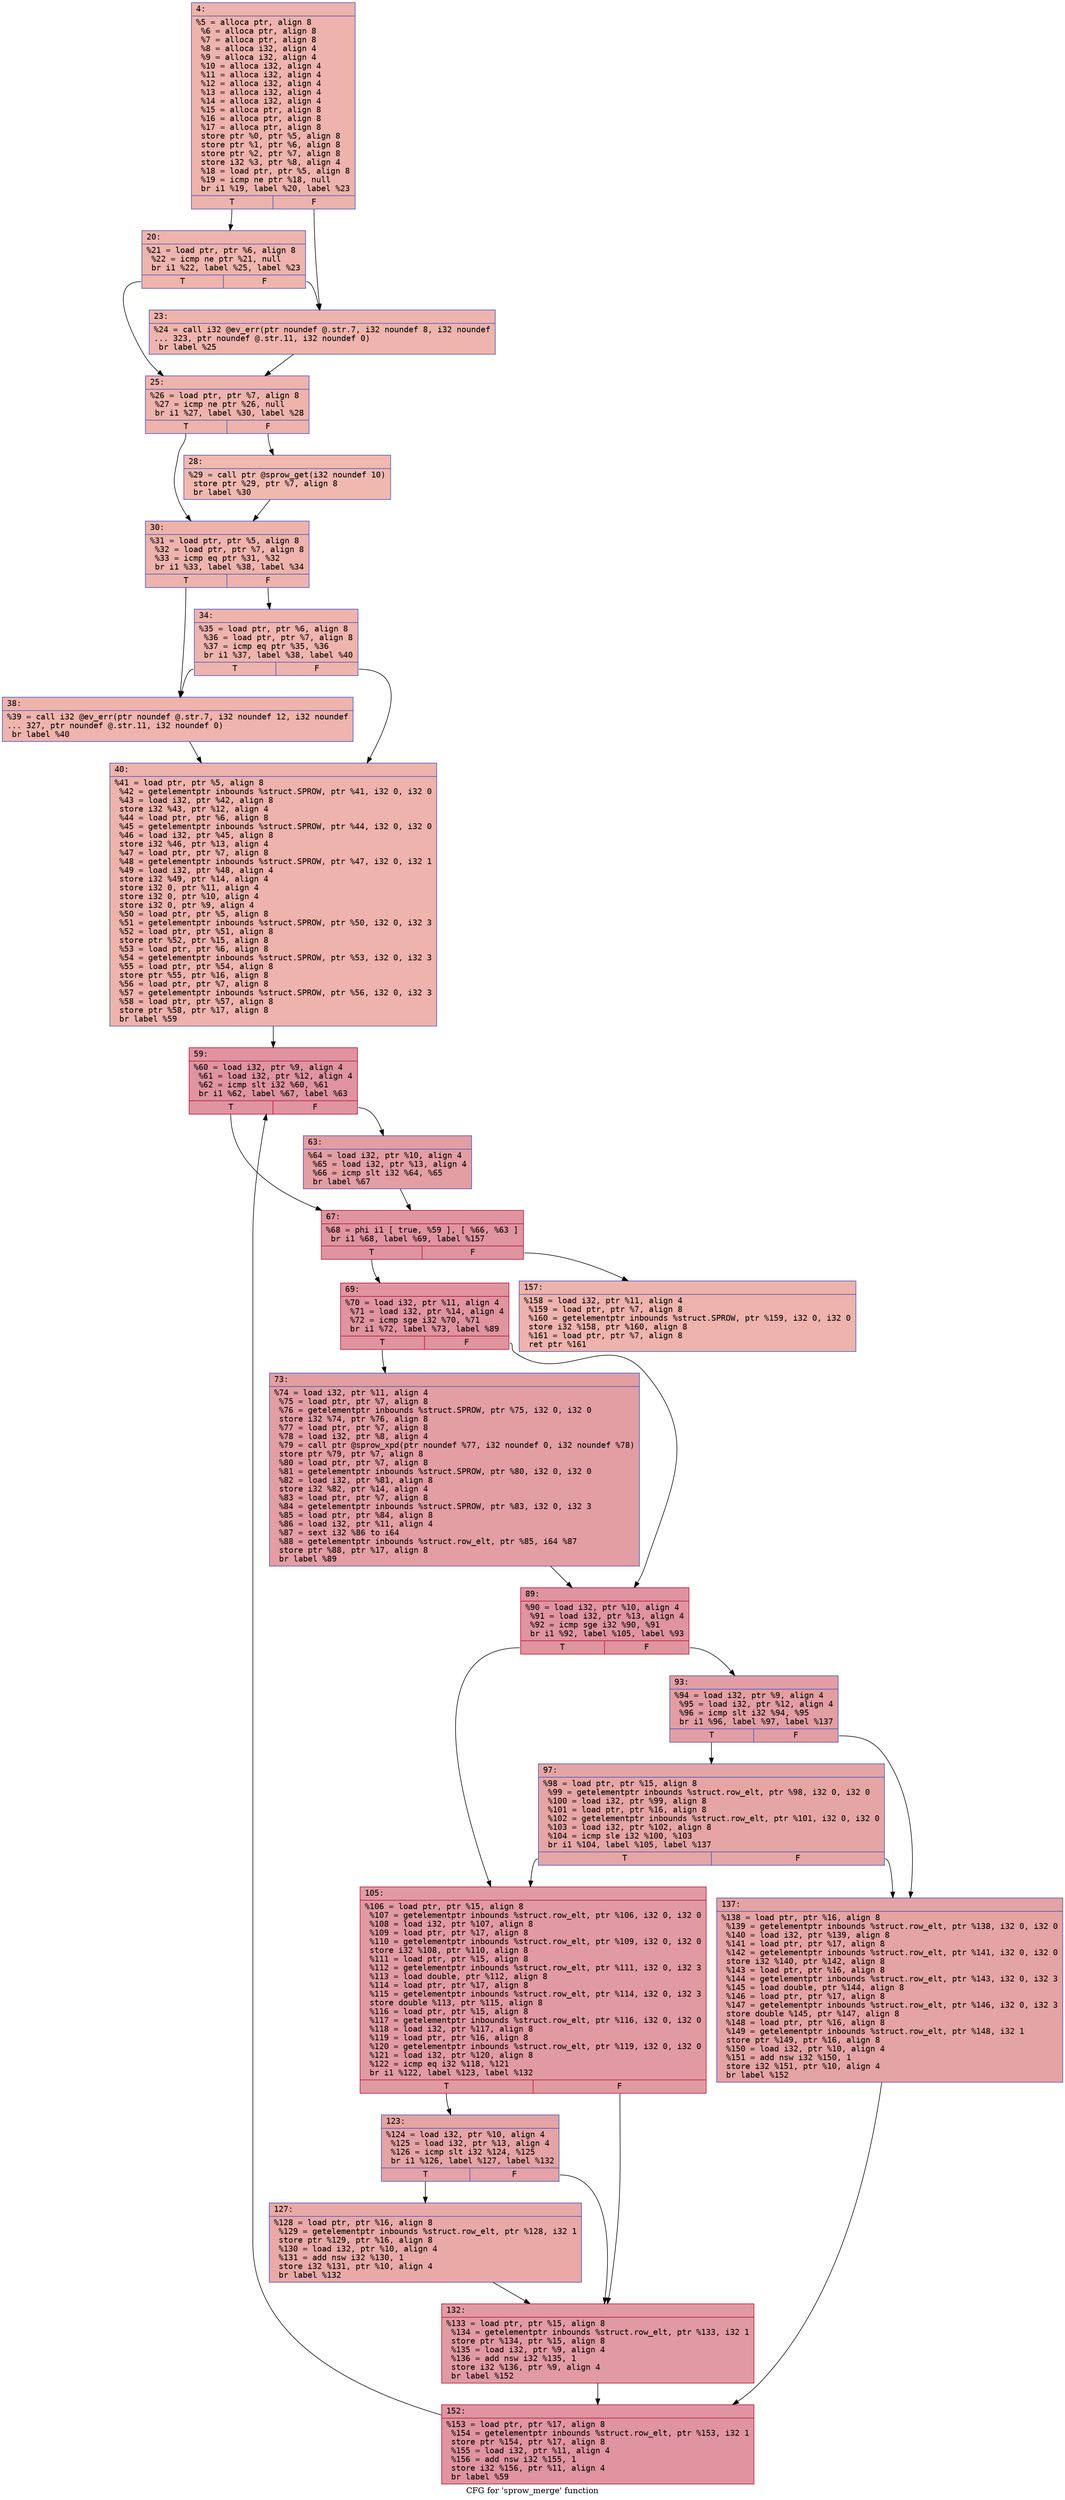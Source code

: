 digraph "CFG for 'sprow_merge' function" {
	label="CFG for 'sprow_merge' function";

	Node0x60000254c140 [shape=record,color="#3d50c3ff", style=filled, fillcolor="#d6524470" fontname="Courier",label="{4:\l|  %5 = alloca ptr, align 8\l  %6 = alloca ptr, align 8\l  %7 = alloca ptr, align 8\l  %8 = alloca i32, align 4\l  %9 = alloca i32, align 4\l  %10 = alloca i32, align 4\l  %11 = alloca i32, align 4\l  %12 = alloca i32, align 4\l  %13 = alloca i32, align 4\l  %14 = alloca i32, align 4\l  %15 = alloca ptr, align 8\l  %16 = alloca ptr, align 8\l  %17 = alloca ptr, align 8\l  store ptr %0, ptr %5, align 8\l  store ptr %1, ptr %6, align 8\l  store ptr %2, ptr %7, align 8\l  store i32 %3, ptr %8, align 4\l  %18 = load ptr, ptr %5, align 8\l  %19 = icmp ne ptr %18, null\l  br i1 %19, label %20, label %23\l|{<s0>T|<s1>F}}"];
	Node0x60000254c140:s0 -> Node0x60000254c4b0[tooltip="4 -> 20\nProbability 62.50%" ];
	Node0x60000254c140:s1 -> Node0x60000254c500[tooltip="4 -> 23\nProbability 37.50%" ];
	Node0x60000254c4b0 [shape=record,color="#3d50c3ff", style=filled, fillcolor="#d8564670" fontname="Courier",label="{20:\l|  %21 = load ptr, ptr %6, align 8\l  %22 = icmp ne ptr %21, null\l  br i1 %22, label %25, label %23\l|{<s0>T|<s1>F}}"];
	Node0x60000254c4b0:s0 -> Node0x60000254c550[tooltip="20 -> 25\nProbability 62.50%" ];
	Node0x60000254c4b0:s1 -> Node0x60000254c500[tooltip="20 -> 23\nProbability 37.50%" ];
	Node0x60000254c500 [shape=record,color="#3d50c3ff", style=filled, fillcolor="#d8564670" fontname="Courier",label="{23:\l|  %24 = call i32 @ev_err(ptr noundef @.str.7, i32 noundef 8, i32 noundef\l... 323, ptr noundef @.str.11, i32 noundef 0)\l  br label %25\l}"];
	Node0x60000254c500 -> Node0x60000254c550[tooltip="23 -> 25\nProbability 100.00%" ];
	Node0x60000254c550 [shape=record,color="#3d50c3ff", style=filled, fillcolor="#d6524470" fontname="Courier",label="{25:\l|  %26 = load ptr, ptr %7, align 8\l  %27 = icmp ne ptr %26, null\l  br i1 %27, label %30, label %28\l|{<s0>T|<s1>F}}"];
	Node0x60000254c550:s0 -> Node0x60000254c5f0[tooltip="25 -> 30\nProbability 62.50%" ];
	Node0x60000254c550:s1 -> Node0x60000254c5a0[tooltip="25 -> 28\nProbability 37.50%" ];
	Node0x60000254c5a0 [shape=record,color="#3d50c3ff", style=filled, fillcolor="#de614d70" fontname="Courier",label="{28:\l|  %29 = call ptr @sprow_get(i32 noundef 10)\l  store ptr %29, ptr %7, align 8\l  br label %30\l}"];
	Node0x60000254c5a0 -> Node0x60000254c5f0[tooltip="28 -> 30\nProbability 100.00%" ];
	Node0x60000254c5f0 [shape=record,color="#3d50c3ff", style=filled, fillcolor="#d6524470" fontname="Courier",label="{30:\l|  %31 = load ptr, ptr %5, align 8\l  %32 = load ptr, ptr %7, align 8\l  %33 = icmp eq ptr %31, %32\l  br i1 %33, label %38, label %34\l|{<s0>T|<s1>F}}"];
	Node0x60000254c5f0:s0 -> Node0x60000254c690[tooltip="30 -> 38\nProbability 37.50%" ];
	Node0x60000254c5f0:s1 -> Node0x60000254c640[tooltip="30 -> 34\nProbability 62.50%" ];
	Node0x60000254c640 [shape=record,color="#3d50c3ff", style=filled, fillcolor="#d8564670" fontname="Courier",label="{34:\l|  %35 = load ptr, ptr %6, align 8\l  %36 = load ptr, ptr %7, align 8\l  %37 = icmp eq ptr %35, %36\l  br i1 %37, label %38, label %40\l|{<s0>T|<s1>F}}"];
	Node0x60000254c640:s0 -> Node0x60000254c690[tooltip="34 -> 38\nProbability 37.50%" ];
	Node0x60000254c640:s1 -> Node0x60000254c6e0[tooltip="34 -> 40\nProbability 62.50%" ];
	Node0x60000254c690 [shape=record,color="#3d50c3ff", style=filled, fillcolor="#d8564670" fontname="Courier",label="{38:\l|  %39 = call i32 @ev_err(ptr noundef @.str.7, i32 noundef 12, i32 noundef\l... 327, ptr noundef @.str.11, i32 noundef 0)\l  br label %40\l}"];
	Node0x60000254c690 -> Node0x60000254c6e0[tooltip="38 -> 40\nProbability 100.00%" ];
	Node0x60000254c6e0 [shape=record,color="#3d50c3ff", style=filled, fillcolor="#d6524470" fontname="Courier",label="{40:\l|  %41 = load ptr, ptr %5, align 8\l  %42 = getelementptr inbounds %struct.SPROW, ptr %41, i32 0, i32 0\l  %43 = load i32, ptr %42, align 8\l  store i32 %43, ptr %12, align 4\l  %44 = load ptr, ptr %6, align 8\l  %45 = getelementptr inbounds %struct.SPROW, ptr %44, i32 0, i32 0\l  %46 = load i32, ptr %45, align 8\l  store i32 %46, ptr %13, align 4\l  %47 = load ptr, ptr %7, align 8\l  %48 = getelementptr inbounds %struct.SPROW, ptr %47, i32 0, i32 1\l  %49 = load i32, ptr %48, align 4\l  store i32 %49, ptr %14, align 4\l  store i32 0, ptr %11, align 4\l  store i32 0, ptr %10, align 4\l  store i32 0, ptr %9, align 4\l  %50 = load ptr, ptr %5, align 8\l  %51 = getelementptr inbounds %struct.SPROW, ptr %50, i32 0, i32 3\l  %52 = load ptr, ptr %51, align 8\l  store ptr %52, ptr %15, align 8\l  %53 = load ptr, ptr %6, align 8\l  %54 = getelementptr inbounds %struct.SPROW, ptr %53, i32 0, i32 3\l  %55 = load ptr, ptr %54, align 8\l  store ptr %55, ptr %16, align 8\l  %56 = load ptr, ptr %7, align 8\l  %57 = getelementptr inbounds %struct.SPROW, ptr %56, i32 0, i32 3\l  %58 = load ptr, ptr %57, align 8\l  store ptr %58, ptr %17, align 8\l  br label %59\l}"];
	Node0x60000254c6e0 -> Node0x60000254c730[tooltip="40 -> 59\nProbability 100.00%" ];
	Node0x60000254c730 [shape=record,color="#b70d28ff", style=filled, fillcolor="#b70d2870" fontname="Courier",label="{59:\l|  %60 = load i32, ptr %9, align 4\l  %61 = load i32, ptr %12, align 4\l  %62 = icmp slt i32 %60, %61\l  br i1 %62, label %67, label %63\l|{<s0>T|<s1>F}}"];
	Node0x60000254c730:s0 -> Node0x60000254c7d0[tooltip="59 -> 67\nProbability 50.00%" ];
	Node0x60000254c730:s1 -> Node0x60000254c780[tooltip="59 -> 63\nProbability 50.00%" ];
	Node0x60000254c780 [shape=record,color="#3d50c3ff", style=filled, fillcolor="#be242e70" fontname="Courier",label="{63:\l|  %64 = load i32, ptr %10, align 4\l  %65 = load i32, ptr %13, align 4\l  %66 = icmp slt i32 %64, %65\l  br label %67\l}"];
	Node0x60000254c780 -> Node0x60000254c7d0[tooltip="63 -> 67\nProbability 100.00%" ];
	Node0x60000254c7d0 [shape=record,color="#b70d28ff", style=filled, fillcolor="#b70d2870" fontname="Courier",label="{67:\l|  %68 = phi i1 [ true, %59 ], [ %66, %63 ]\l  br i1 %68, label %69, label %157\l|{<s0>T|<s1>F}}"];
	Node0x60000254c7d0:s0 -> Node0x60000254c820[tooltip="67 -> 69\nProbability 96.88%" ];
	Node0x60000254c7d0:s1 -> Node0x60000254cb90[tooltip="67 -> 157\nProbability 3.12%" ];
	Node0x60000254c820 [shape=record,color="#b70d28ff", style=filled, fillcolor="#b70d2870" fontname="Courier",label="{69:\l|  %70 = load i32, ptr %11, align 4\l  %71 = load i32, ptr %14, align 4\l  %72 = icmp sge i32 %70, %71\l  br i1 %72, label %73, label %89\l|{<s0>T|<s1>F}}"];
	Node0x60000254c820:s0 -> Node0x60000254c870[tooltip="69 -> 73\nProbability 50.00%" ];
	Node0x60000254c820:s1 -> Node0x60000254c8c0[tooltip="69 -> 89\nProbability 50.00%" ];
	Node0x60000254c870 [shape=record,color="#3d50c3ff", style=filled, fillcolor="#be242e70" fontname="Courier",label="{73:\l|  %74 = load i32, ptr %11, align 4\l  %75 = load ptr, ptr %7, align 8\l  %76 = getelementptr inbounds %struct.SPROW, ptr %75, i32 0, i32 0\l  store i32 %74, ptr %76, align 8\l  %77 = load ptr, ptr %7, align 8\l  %78 = load i32, ptr %8, align 4\l  %79 = call ptr @sprow_xpd(ptr noundef %77, i32 noundef 0, i32 noundef %78)\l  store ptr %79, ptr %7, align 8\l  %80 = load ptr, ptr %7, align 8\l  %81 = getelementptr inbounds %struct.SPROW, ptr %80, i32 0, i32 0\l  %82 = load i32, ptr %81, align 8\l  store i32 %82, ptr %14, align 4\l  %83 = load ptr, ptr %7, align 8\l  %84 = getelementptr inbounds %struct.SPROW, ptr %83, i32 0, i32 3\l  %85 = load ptr, ptr %84, align 8\l  %86 = load i32, ptr %11, align 4\l  %87 = sext i32 %86 to i64\l  %88 = getelementptr inbounds %struct.row_elt, ptr %85, i64 %87\l  store ptr %88, ptr %17, align 8\l  br label %89\l}"];
	Node0x60000254c870 -> Node0x60000254c8c0[tooltip="73 -> 89\nProbability 100.00%" ];
	Node0x60000254c8c0 [shape=record,color="#b70d28ff", style=filled, fillcolor="#b70d2870" fontname="Courier",label="{89:\l|  %90 = load i32, ptr %10, align 4\l  %91 = load i32, ptr %13, align 4\l  %92 = icmp sge i32 %90, %91\l  br i1 %92, label %105, label %93\l|{<s0>T|<s1>F}}"];
	Node0x60000254c8c0:s0 -> Node0x60000254c9b0[tooltip="89 -> 105\nProbability 50.00%" ];
	Node0x60000254c8c0:s1 -> Node0x60000254c910[tooltip="89 -> 93\nProbability 50.00%" ];
	Node0x60000254c910 [shape=record,color="#3d50c3ff", style=filled, fillcolor="#be242e70" fontname="Courier",label="{93:\l|  %94 = load i32, ptr %9, align 4\l  %95 = load i32, ptr %12, align 4\l  %96 = icmp slt i32 %94, %95\l  br i1 %96, label %97, label %137\l|{<s0>T|<s1>F}}"];
	Node0x60000254c910:s0 -> Node0x60000254c960[tooltip="93 -> 97\nProbability 50.00%" ];
	Node0x60000254c910:s1 -> Node0x60000254caf0[tooltip="93 -> 137\nProbability 50.00%" ];
	Node0x60000254c960 [shape=record,color="#3d50c3ff", style=filled, fillcolor="#c5333470" fontname="Courier",label="{97:\l|  %98 = load ptr, ptr %15, align 8\l  %99 = getelementptr inbounds %struct.row_elt, ptr %98, i32 0, i32 0\l  %100 = load i32, ptr %99, align 8\l  %101 = load ptr, ptr %16, align 8\l  %102 = getelementptr inbounds %struct.row_elt, ptr %101, i32 0, i32 0\l  %103 = load i32, ptr %102, align 8\l  %104 = icmp sle i32 %100, %103\l  br i1 %104, label %105, label %137\l|{<s0>T|<s1>F}}"];
	Node0x60000254c960:s0 -> Node0x60000254c9b0[tooltip="97 -> 105\nProbability 50.00%" ];
	Node0x60000254c960:s1 -> Node0x60000254caf0[tooltip="97 -> 137\nProbability 50.00%" ];
	Node0x60000254c9b0 [shape=record,color="#b70d28ff", style=filled, fillcolor="#bb1b2c70" fontname="Courier",label="{105:\l|  %106 = load ptr, ptr %15, align 8\l  %107 = getelementptr inbounds %struct.row_elt, ptr %106, i32 0, i32 0\l  %108 = load i32, ptr %107, align 8\l  %109 = load ptr, ptr %17, align 8\l  %110 = getelementptr inbounds %struct.row_elt, ptr %109, i32 0, i32 0\l  store i32 %108, ptr %110, align 8\l  %111 = load ptr, ptr %15, align 8\l  %112 = getelementptr inbounds %struct.row_elt, ptr %111, i32 0, i32 3\l  %113 = load double, ptr %112, align 8\l  %114 = load ptr, ptr %17, align 8\l  %115 = getelementptr inbounds %struct.row_elt, ptr %114, i32 0, i32 3\l  store double %113, ptr %115, align 8\l  %116 = load ptr, ptr %15, align 8\l  %117 = getelementptr inbounds %struct.row_elt, ptr %116, i32 0, i32 0\l  %118 = load i32, ptr %117, align 8\l  %119 = load ptr, ptr %16, align 8\l  %120 = getelementptr inbounds %struct.row_elt, ptr %119, i32 0, i32 0\l  %121 = load i32, ptr %120, align 8\l  %122 = icmp eq i32 %118, %121\l  br i1 %122, label %123, label %132\l|{<s0>T|<s1>F}}"];
	Node0x60000254c9b0:s0 -> Node0x60000254ca00[tooltip="105 -> 123\nProbability 50.00%" ];
	Node0x60000254c9b0:s1 -> Node0x60000254caa0[tooltip="105 -> 132\nProbability 50.00%" ];
	Node0x60000254ca00 [shape=record,color="#3d50c3ff", style=filled, fillcolor="#c32e3170" fontname="Courier",label="{123:\l|  %124 = load i32, ptr %10, align 4\l  %125 = load i32, ptr %13, align 4\l  %126 = icmp slt i32 %124, %125\l  br i1 %126, label %127, label %132\l|{<s0>T|<s1>F}}"];
	Node0x60000254ca00:s0 -> Node0x60000254ca50[tooltip="123 -> 127\nProbability 50.00%" ];
	Node0x60000254ca00:s1 -> Node0x60000254caa0[tooltip="123 -> 132\nProbability 50.00%" ];
	Node0x60000254ca50 [shape=record,color="#3d50c3ff", style=filled, fillcolor="#ca3b3770" fontname="Courier",label="{127:\l|  %128 = load ptr, ptr %16, align 8\l  %129 = getelementptr inbounds %struct.row_elt, ptr %128, i32 1\l  store ptr %129, ptr %16, align 8\l  %130 = load i32, ptr %10, align 4\l  %131 = add nsw i32 %130, 1\l  store i32 %131, ptr %10, align 4\l  br label %132\l}"];
	Node0x60000254ca50 -> Node0x60000254caa0[tooltip="127 -> 132\nProbability 100.00%" ];
	Node0x60000254caa0 [shape=record,color="#b70d28ff", style=filled, fillcolor="#bb1b2c70" fontname="Courier",label="{132:\l|  %133 = load ptr, ptr %15, align 8\l  %134 = getelementptr inbounds %struct.row_elt, ptr %133, i32 1\l  store ptr %134, ptr %15, align 8\l  %135 = load i32, ptr %9, align 4\l  %136 = add nsw i32 %135, 1\l  store i32 %136, ptr %9, align 4\l  br label %152\l}"];
	Node0x60000254caa0 -> Node0x60000254cb40[tooltip="132 -> 152\nProbability 100.00%" ];
	Node0x60000254caf0 [shape=record,color="#3d50c3ff", style=filled, fillcolor="#c32e3170" fontname="Courier",label="{137:\l|  %138 = load ptr, ptr %16, align 8\l  %139 = getelementptr inbounds %struct.row_elt, ptr %138, i32 0, i32 0\l  %140 = load i32, ptr %139, align 8\l  %141 = load ptr, ptr %17, align 8\l  %142 = getelementptr inbounds %struct.row_elt, ptr %141, i32 0, i32 0\l  store i32 %140, ptr %142, align 8\l  %143 = load ptr, ptr %16, align 8\l  %144 = getelementptr inbounds %struct.row_elt, ptr %143, i32 0, i32 3\l  %145 = load double, ptr %144, align 8\l  %146 = load ptr, ptr %17, align 8\l  %147 = getelementptr inbounds %struct.row_elt, ptr %146, i32 0, i32 3\l  store double %145, ptr %147, align 8\l  %148 = load ptr, ptr %16, align 8\l  %149 = getelementptr inbounds %struct.row_elt, ptr %148, i32 1\l  store ptr %149, ptr %16, align 8\l  %150 = load i32, ptr %10, align 4\l  %151 = add nsw i32 %150, 1\l  store i32 %151, ptr %10, align 4\l  br label %152\l}"];
	Node0x60000254caf0 -> Node0x60000254cb40[tooltip="137 -> 152\nProbability 100.00%" ];
	Node0x60000254cb40 [shape=record,color="#b70d28ff", style=filled, fillcolor="#b70d2870" fontname="Courier",label="{152:\l|  %153 = load ptr, ptr %17, align 8\l  %154 = getelementptr inbounds %struct.row_elt, ptr %153, i32 1\l  store ptr %154, ptr %17, align 8\l  %155 = load i32, ptr %11, align 4\l  %156 = add nsw i32 %155, 1\l  store i32 %156, ptr %11, align 4\l  br label %59\l}"];
	Node0x60000254cb40 -> Node0x60000254c730[tooltip="152 -> 59\nProbability 100.00%" ];
	Node0x60000254cb90 [shape=record,color="#3d50c3ff", style=filled, fillcolor="#d6524470" fontname="Courier",label="{157:\l|  %158 = load i32, ptr %11, align 4\l  %159 = load ptr, ptr %7, align 8\l  %160 = getelementptr inbounds %struct.SPROW, ptr %159, i32 0, i32 0\l  store i32 %158, ptr %160, align 8\l  %161 = load ptr, ptr %7, align 8\l  ret ptr %161\l}"];
}
